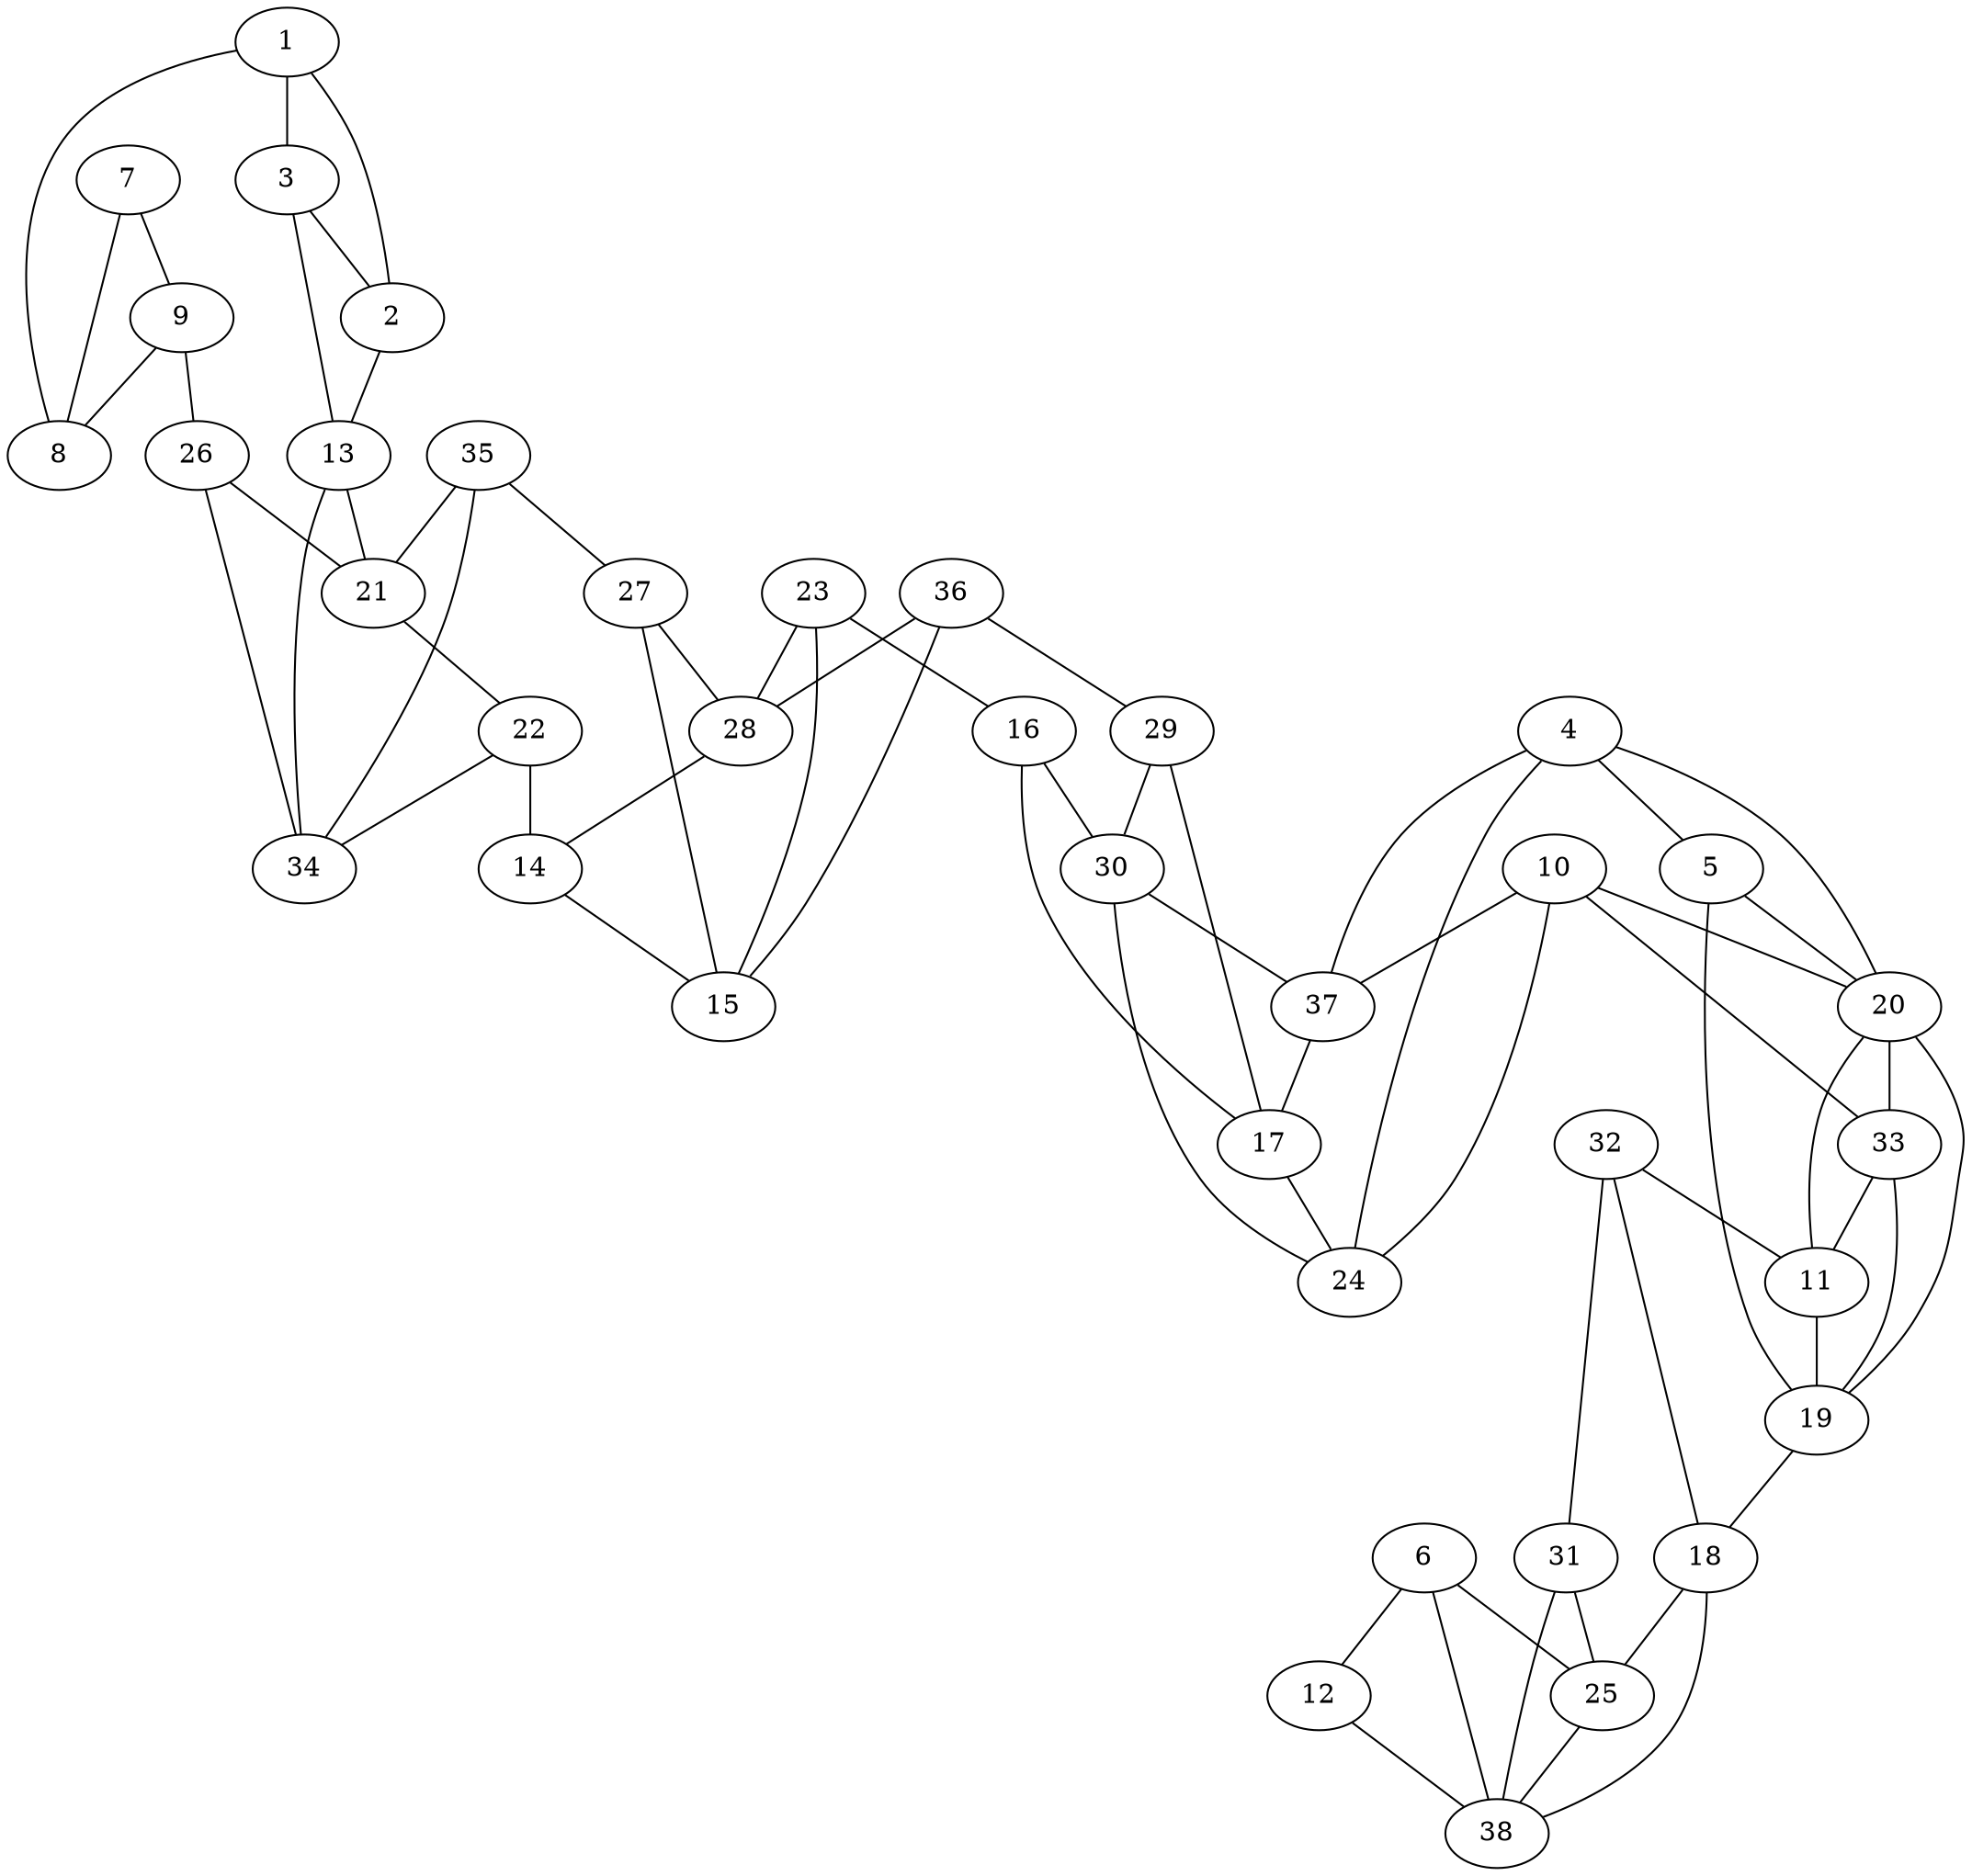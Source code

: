 graph pdb1kop {
	1	 [aaLength=3,
		sequence=SPE,
		type=0];
	3	 [aaLength=8,
		sequence=RLCSTGKN,
		type=0];
	1 -- 3	 [distance0="20.17485",
		frequency=1,
		type0=2];
	2	 [aaLength=7,
		sequence=WGNLSEE,
		type=0];
	1 -- 2	 [distance0="10.05485",
		frequency=1,
		type0=1];
	8	 [aaLength=6,
		sequence=WGNLSE,
		type=0];
	1 -- 8	 [distance0="34.74957",
		frequency=1,
		type0=3];
	13	 [aaLength=4,
		sequence=NYKP,
		type=1];
	2 -- 13	 [distance0="36.59251",
		frequency=1,
		type0=3];
	3 -- 2	 [distance0="10.90022",
		frequency=1,
		type0=1];
	3 -- 13	 [distance0="27.26714",
		distance1="19.0",
		frequency=2,
		type0=3,
		type1=4];
	4	 [aaLength=4,
		sequence=WNVM,
		type=0];
	5	 [aaLength=4,
		sequence=LLPK,
		type=0];
	4 -- 5	 [distance0="24.94891",
		frequency=1,
		type0=1];
	20	 [aaLength=4,
		sequence=KLNQ,
		type=1];
	4 -- 20	 [distance0="7.0",
		frequency=1,
		type0=4];
	24	 [aaLength=3,
		sequence=GKT,
		type=1];
	4 -- 24	 [distance0="28.06511",
		frequency=1,
		type0=2];
	37	 [aaLength=3,
		sequence=GKT,
		type=1];
	4 -- 37	 [distance0="28.06511",
		frequency=1,
		type0=3];
	19	 [aaLength=7,
		sequence=FAGSLTT,
		type=1];
	5 -- 19	 [distance0="28.56987",
		distance1="6.0",
		frequency=2,
		type0=2,
		type1=4];
	5 -- 20	 [distance0="28.56987",
		frequency=1,
		type0=3];
	6	 [aaLength=11,
		sequence=AEKFTRAVGSE,
		type=0];
	12	 [aaLength=11,
		sequence=AEKFTRAVGSE,
		type=0];
	6 -- 12	 [distance0="31.34888",
		frequency=1,
		type0=3];
	25	 [aaLength=3,
		sequence=DQA,
		type=1];
	6 -- 25	 [distance0="30.18325",
		frequency=1,
		type0=1];
	38	 [aaLength=3,
		sequence=DQA,
		type=1];
	6 -- 38	 [distance0="30.18325",
		frequency=1,
		type0=2];
	7	 [aaLength=3,
		sequence=SPE,
		type=0];
	7 -- 8	 [distance0="7.566792",
		distance1="1.0",
		frequency=2,
		type0=1,
		type1=4];
	9	 [aaLength=8,
		sequence=RLCSTGKN,
		type=0];
	7 -- 9	 [distance0="20.09125",
		frequency=1,
		type0=2];
	9 -- 8	 [distance0="12.82484",
		frequency=1,
		type0=1];
	26	 [aaLength=4,
		sequence=NYKP,
		type=1];
	9 -- 26	 [distance0="19.0",
		frequency=1,
		type0=4];
	10	 [aaLength=6,
		sequence=WNVMPM,
		type=0];
	10 -- 20	 [distance0="23.70495",
		frequency=1,
		type0=3];
	10 -- 24	 [distance0="23.25779",
		frequency=1,
		type0=1];
	33	 [aaLength=4,
		sequence=KLNQ,
		type=1];
	10 -- 33	 [distance0="5.0",
		frequency=1,
		type0=4];
	10 -- 37	 [distance0="23.25779",
		frequency=1,
		type0=2];
	11	 [aaLength=4,
		sequence=LLPK,
		type=0];
	11 -- 19	 [distance0="12.42058",
		frequency=1,
		type0=1];
	11 -- 20	 [distance0="12.42058",
		frequency=1,
		type0=2];
	12 -- 38	 [distance0="30.62637",
		frequency=1,
		type0=2];
	21	 [aaLength=5,
		sequence=ENNGH,
		type=1];
	13 -- 21	 [distance0="9.0",
		distance1="5.0",
		frequency=2,
		type0=2,
		type1=4];
	34	 [aaLength=4,
		sequence=NNGH,
		type=1];
	13 -- 34	 [distance0="10.0",
		frequency=1,
		type0=3];
	14	 [aaLength=4,
		sequence=VNGR,
		type=1];
	15	 [aaLength=11,
		sequence=TLKQFHFHVPS,
		type=1];
	14 -- 15	 [distance0="6.0",
		distance1="2.0",
		frequency=2,
		type0=2,
		type1=4];
	16	 [aaLength=8,
		sequence=HFVHLDEN,
		type=1];
	17	 [aaLength=8,
		sequence=LAVLYEAG,
		type=1];
	16 -- 17	 [distance0="13.0",
		distance1="5.0",
		frequency=2,
		type0=2,
		type1=4];
	30	 [aaLength=8,
		sequence=LAVLYEAG,
		type=1];
	16 -- 30	 [distance0="13.0",
		frequency=1,
		type0=3];
	17 -- 24	 [distance0="7.0",
		distance1="0.0",
		frequency=2,
		type0=2,
		type1=5];
	18	 [aaLength=8,
		sequence=SWLVLKTY,
		type=1];
	18 -- 25	 [distance0="11.0",
		distance1="3.0",
		frequency=2,
		type0=2,
		type1=4];
	19 -- 18	 [distance0="14.0",
		distance1="7.0",
		frequency=2,
		type0=3,
		type1=4];
	20 -- 19	 [distance0="20.0",
		frequency=1,
		type0=3];
	20 -- 33	 [distance0="0.0",
		frequency=1,
		type0=1];
	22	 [aaLength=5,
		sequence=NYPEG,
		type=1];
	21 -- 22	 [distance0="9.0",
		distance1="4.0",
		frequency=2,
		type0=3,
		type1=4];
	22 -- 14	 [distance0="5.0",
		frequency=1,
		type0=4];
	22 -- 34	 [distance0="8.0",
		frequency=1,
		type0=2];
	23	 [aaLength=3,
		sequence=FHV,
		type=1];
	23 -- 15	 [distance0="6.0",
		frequency=1,
		type0=2];
	23 -- 16	 [distance0="15.0",
		frequency=1,
		type0=4];
	28	 [aaLength=11,
		sequence=TLKQFHFHVPS,
		type=1];
	23 -- 28	 [distance0="6.0",
		frequency=1,
		type0=3];
	25 -- 38	 [distance0="0.0",
		frequency=1,
		type0=1];
	26 -- 21	 [distance0="9.0",
		frequency=1,
		type0=2];
	26 -- 34	 [distance0="10.0",
		distance1="6.0",
		frequency=2,
		type0=3,
		type1=4];
	27	 [aaLength=4,
		sequence=VNGR,
		type=1];
	27 -- 15	 [distance0="6.0",
		frequency=1,
		type0=2];
	27 -- 28	 [distance0="6.0",
		distance1="2.0",
		frequency=2,
		type0=3,
		type1=4];
	28 -- 14	 [distance0="6.0",
		frequency=1,
		type0=2];
	29	 [aaLength=8,
		sequence=HFVHLDEN,
		type=1];
	29 -- 17	 [distance0="13.0",
		frequency=1,
		type0=2];
	29 -- 30	 [distance0="13.0",
		distance1="5.0",
		frequency=2,
		type0=3,
		type1=4];
	30 -- 24	 [distance0="7.0",
		frequency=1,
		type0=2];
	30 -- 37	 [distance0="7.0",
		distance1="0.0",
		frequency=2,
		type0=3,
		type1=5];
	31	 [aaLength=8,
		sequence=SWLVLKTY,
		type=1];
	31 -- 25	 [distance0="11.0",
		frequency=1,
		type0=2];
	31 -- 38	 [distance0="11.0",
		distance1="3.0",
		frequency=2,
		type0=3,
		type1=4];
	32	 [aaLength=7,
		sequence=FAGSLTT,
		type=1];
	32 -- 11	 [distance0="12.42058",
		frequency=1,
		type0=2];
	32 -- 18	 [distance0="14.0",
		frequency=1,
		type0=3];
	32 -- 31	 [distance0="7.0",
		frequency=1,
		type0=4];
	33 -- 11	 [distance0="12.42058",
		distance1="6.0",
		frequency=2,
		type0=2,
		type1=4];
	33 -- 19	 [distance0="20.0",
		frequency=1,
		type0=3];
	35	 [aaLength=4,
		sequence=NYPE,
		type=1];
	35 -- 21	 [distance0="9.0",
		frequency=1,
		type0=3];
	35 -- 27	 [distance0="6.0",
		frequency=1,
		type0=4];
	35 -- 34	 [distance0="8.0",
		frequency=1,
		type0=2];
	36	 [aaLength=3,
		sequence=FHV,
		type=1];
	36 -- 15	 [distance0="6.0",
		frequency=1,
		type0=2];
	36 -- 28	 [distance0="6.0",
		frequency=1,
		type0=3];
	36 -- 29	 [distance0="15.0",
		frequency=1,
		type0=4];
	37 -- 17	 [distance0="7.0",
		frequency=1,
		type0=2];
	38 -- 18	 [distance0="11.0",
		frequency=1,
		type0=2];
}
